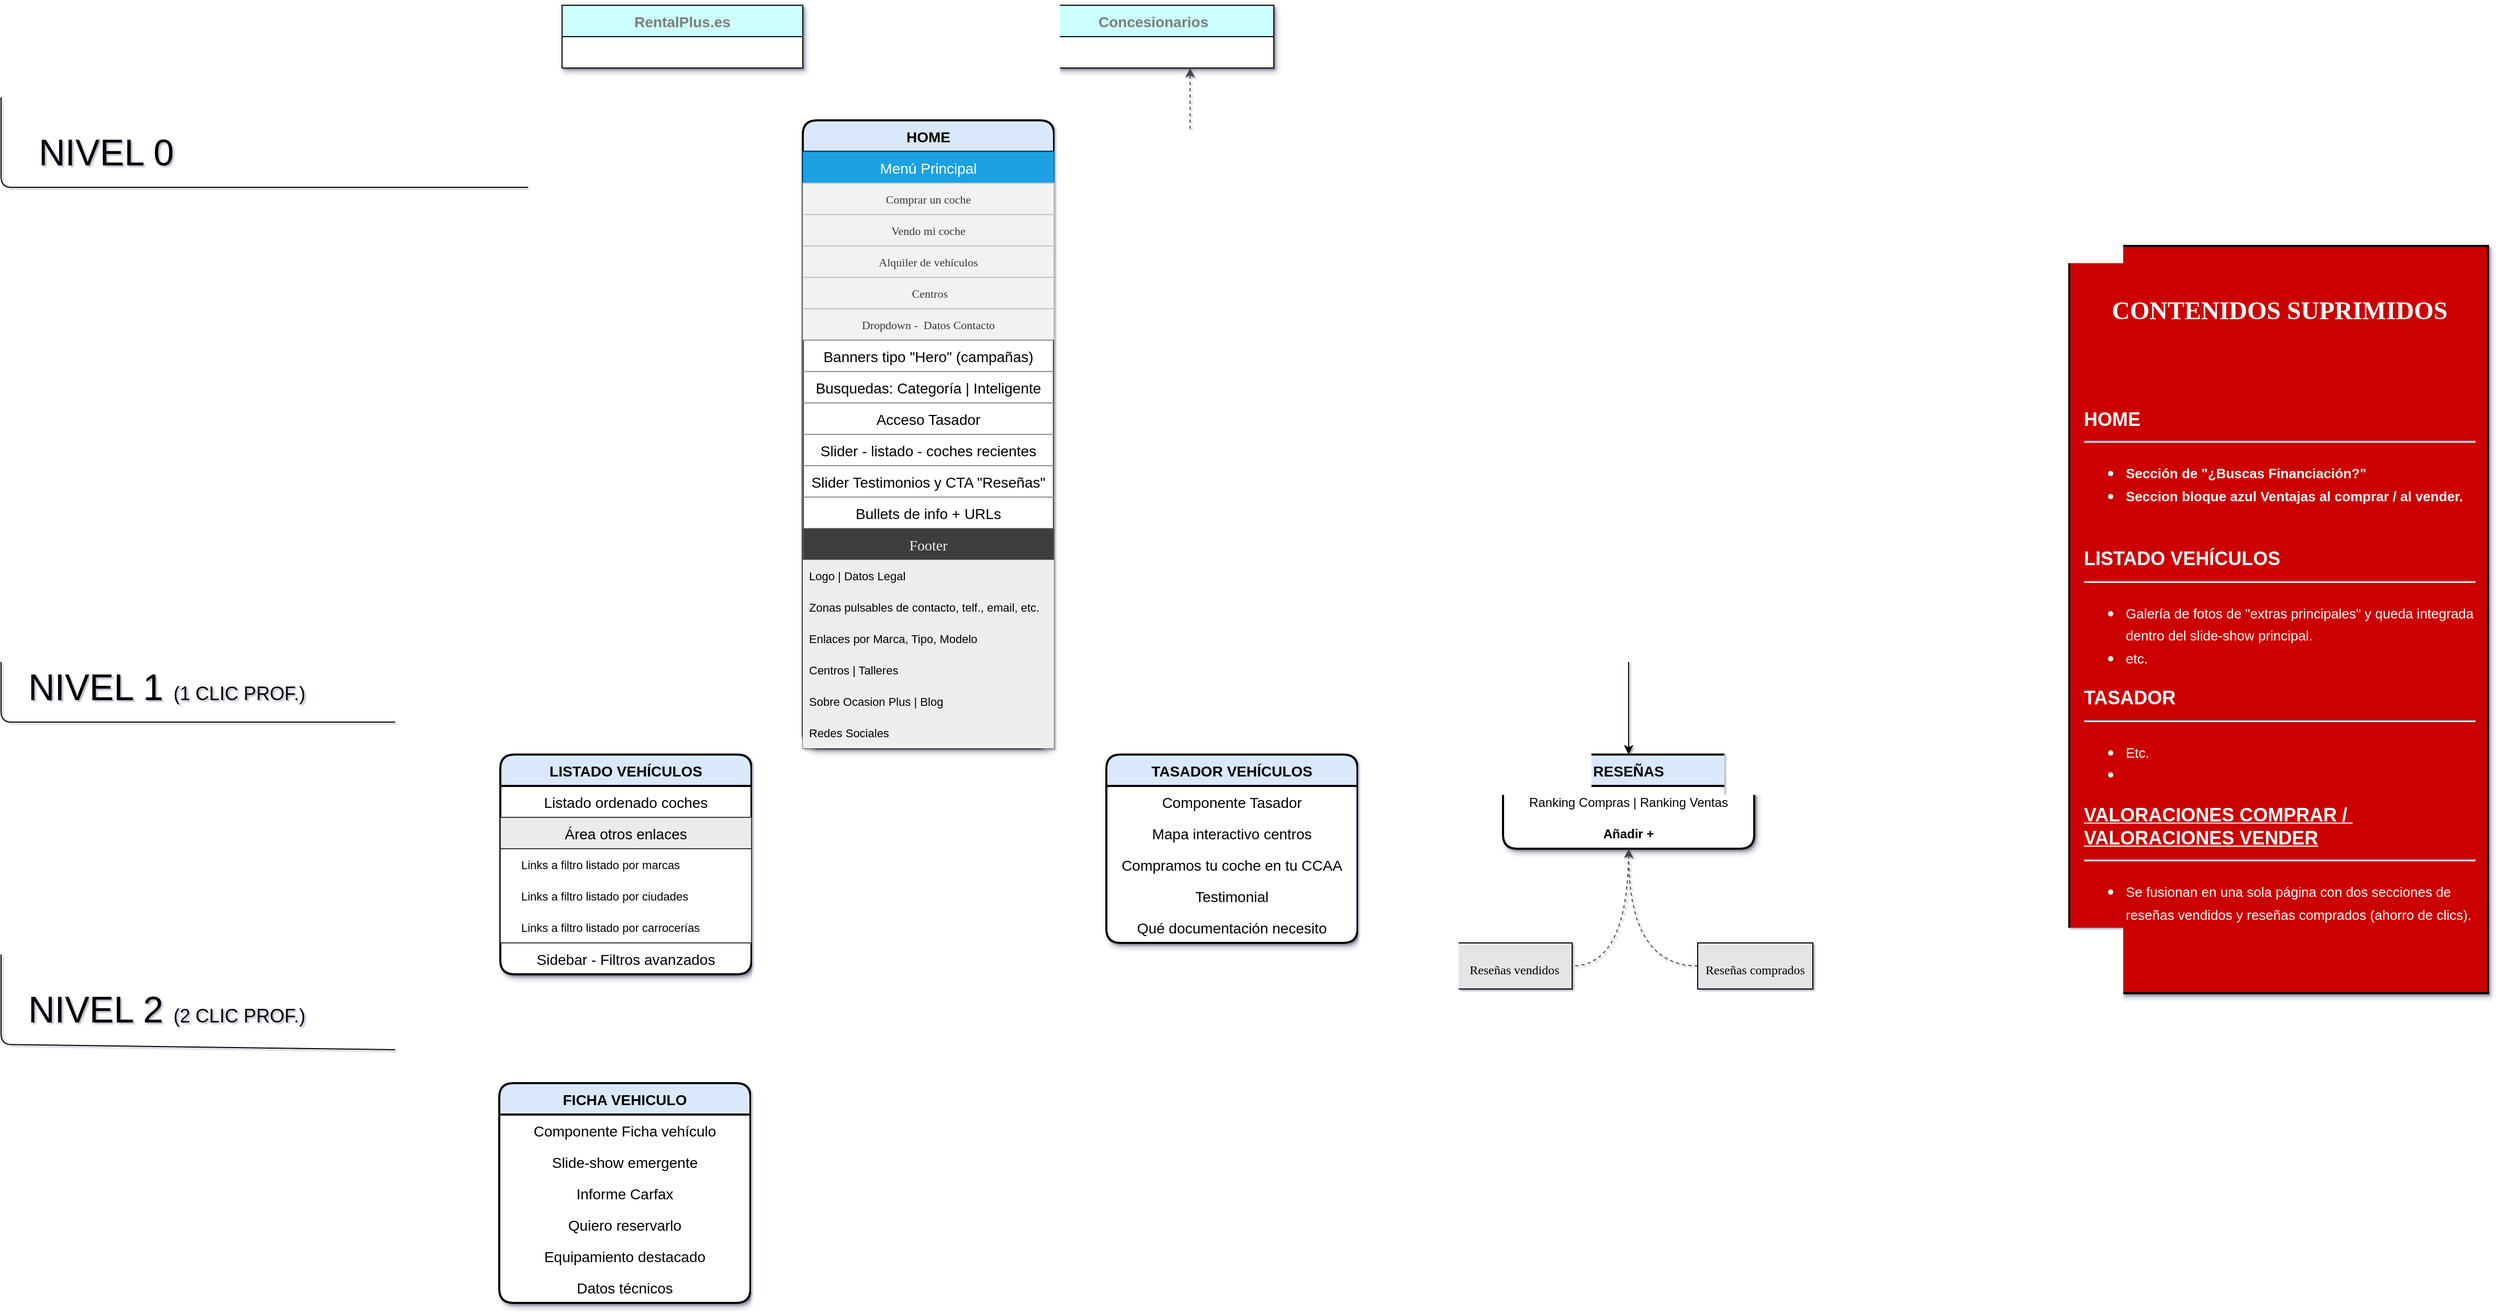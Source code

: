 <mxfile version="17.2.4" type="github">
  <diagram name="Page-1" id="b520641d-4fe3-3701-9064-5fc419738815">
    <mxGraphModel dx="2585" dy="1785" grid="1" gridSize="10" guides="1" tooltips="1" connect="1" arrows="1" fold="1" page="0" pageScale="1" pageWidth="1100" pageHeight="850" background="none" math="0" shadow="1">
      <root>
        <mxCell id="0" />
        <mxCell id="1" parent="0" />
        <mxCell id="tPE-32FipRdGpnMbUiPh-1" value="HOME" style="swimlane;fontStyle=1;childLayout=stackLayout;horizontal=1;startSize=30;horizontalStack=0;resizeParent=1;resizeParentMax=0;resizeLast=0;collapsible=1;marginBottom=0;fillColor=#dae8fc;strokeColor=default;gradientColor=none;swimlaneFillColor=default;strokeWidth=2;perimeterSpacing=0;rounded=1;shadow=1;sketch=0;glass=0;fontSize=14;" parent="1" vertex="1">
          <mxGeometry x="810" y="50" width="240" height="600" as="geometry">
            <mxRectangle x="50" y="140" width="70" height="30" as="alternateBounds" />
          </mxGeometry>
        </mxCell>
        <mxCell id="n5QsFFlIIkBd-EJtn_40-27" value="Menú Principal" style="swimlane;fontStyle=0;childLayout=stackLayout;horizontal=1;startSize=30;horizontalStack=0;resizeParent=1;resizeParentMax=0;resizeLast=0;collapsible=1;marginBottom=0;fontFamily=Helvetica;fontSize=14;strokeWidth=1;fillColor=#1ba1e2;strokeColor=#006EAF;swimlaneFillColor=default;fontColor=#ffffff;" parent="tPE-32FipRdGpnMbUiPh-1" vertex="1">
          <mxGeometry y="30" width="240" height="180" as="geometry">
            <mxRectangle y="30" width="240" height="30" as="alternateBounds" />
          </mxGeometry>
        </mxCell>
        <mxCell id="n5QsFFlIIkBd-EJtn_40-28" value="Comprar un coche" style="text;strokeColor=#BFBFBF;fillColor=#F2F2F2;align=center;verticalAlign=middle;spacingLeft=4;spacingRight=4;overflow=hidden;points=[[0,0.5],[1,0.5]];portConstraint=eastwest;rotatable=0;fontFamily=Verdana;fontSize=11;fontColor=#383838;strokeWidth=1;" parent="n5QsFFlIIkBd-EJtn_40-27" vertex="1">
          <mxGeometry y="30" width="240" height="30" as="geometry" />
        </mxCell>
        <mxCell id="n5QsFFlIIkBd-EJtn_40-29" value="Vendo mi coche" style="text;strokeColor=#BFBFBF;fillColor=#F2F2F2;align=center;verticalAlign=middle;spacingLeft=4;spacingRight=4;overflow=hidden;points=[[0,0.5],[1,0.5]];portConstraint=eastwest;rotatable=0;fontFamily=Verdana;fontSize=11;fontColor=#383838;strokeWidth=1;" parent="n5QsFFlIIkBd-EJtn_40-27" vertex="1">
          <mxGeometry y="60" width="240" height="30" as="geometry" />
        </mxCell>
        <mxCell id="n5QsFFlIIkBd-EJtn_40-30" value="Alquiler de vehículos" style="text;strokeColor=#BFBFBF;fillColor=#F2F2F2;align=center;verticalAlign=middle;spacingLeft=4;spacingRight=4;overflow=hidden;points=[[0,0.5],[1,0.5]];portConstraint=eastwest;rotatable=0;fontFamily=Verdana;fontSize=11;fontColor=#383838;strokeWidth=1;" parent="n5QsFFlIIkBd-EJtn_40-27" vertex="1">
          <mxGeometry y="90" width="240" height="30" as="geometry" />
        </mxCell>
        <mxCell id="n5QsFFlIIkBd-EJtn_40-31" value=" Centros" style="text;strokeColor=#BFBFBF;fillColor=#F2F2F2;align=center;verticalAlign=middle;spacingLeft=4;spacingRight=4;overflow=hidden;points=[[0,0,0,0.5],[1,0.5]];portConstraint=eastwest;rotatable=0;fontFamily=Verdana;fontSize=11;fontColor=#383838;strokeWidth=1;" parent="n5QsFFlIIkBd-EJtn_40-27" vertex="1">
          <mxGeometry y="120" width="240" height="30" as="geometry" />
        </mxCell>
        <mxCell id="n5QsFFlIIkBd-EJtn_40-32" value="Dropdown -  Datos Contacto" style="text;strokeColor=#BFBFBF;fillColor=#F2F2F2;align=center;verticalAlign=middle;spacingLeft=4;spacingRight=4;overflow=hidden;points=[[0,0.5],[1,0.5]];portConstraint=eastwest;rotatable=0;fontFamily=Verdana;fontSize=11;fontColor=#383838;strokeWidth=1;" parent="n5QsFFlIIkBd-EJtn_40-27" vertex="1">
          <mxGeometry y="150" width="240" height="30" as="geometry" />
        </mxCell>
        <mxCell id="n5QsFFlIIkBd-EJtn_40-39" value="Banners tipo &quot;Hero&quot; (campañas)" style="text;strokeColor=#8C8C8C;fillColor=none;align=center;verticalAlign=middle;spacingLeft=4;spacingRight=4;overflow=hidden;points=[[0,0.5],[1,0.5]];portConstraint=eastwest;rotatable=0;strokeWidth=1;fontStyle=0;fontSize=14;" parent="tPE-32FipRdGpnMbUiPh-1" vertex="1">
          <mxGeometry y="210" width="240" height="30" as="geometry" />
        </mxCell>
        <mxCell id="tPE-32FipRdGpnMbUiPh-10" value="Busquedas: Categoría | Inteligente" style="text;strokeColor=#8C8C8C;fillColor=none;align=center;verticalAlign=middle;spacingLeft=4;spacingRight=4;overflow=hidden;points=[[0,0.5],[1,0.5]];portConstraint=eastwest;rotatable=0;strokeWidth=1;fontStyle=0;fontSize=14;" parent="tPE-32FipRdGpnMbUiPh-1" vertex="1">
          <mxGeometry y="240" width="240" height="30" as="geometry" />
        </mxCell>
        <mxCell id="tPE-32FipRdGpnMbUiPh-13" value="Acceso Tasador" style="text;strokeColor=#8C8C8C;fillColor=none;align=center;verticalAlign=middle;spacingLeft=4;spacingRight=4;overflow=hidden;points=[[0,0.5],[1,0.5]];portConstraint=eastwest;rotatable=0;strokeWidth=1;fontStyle=0;fontSize=14;" parent="tPE-32FipRdGpnMbUiPh-1" vertex="1">
          <mxGeometry y="270" width="240" height="30" as="geometry" />
        </mxCell>
        <mxCell id="tPE-32FipRdGpnMbUiPh-16" value="Slider - listado - coches recientes" style="text;strokeColor=#8C8C8C;fillColor=none;align=center;verticalAlign=middle;spacingLeft=4;spacingRight=4;overflow=hidden;points=[[0,0.5],[1,0.5]];portConstraint=eastwest;rotatable=0;strokeWidth=1;fontStyle=0;fontSize=14;" parent="tPE-32FipRdGpnMbUiPh-1" vertex="1">
          <mxGeometry y="300" width="240" height="30" as="geometry" />
        </mxCell>
        <mxCell id="tPE-32FipRdGpnMbUiPh-17" value="Slider Testimonios y CTA &quot;Reseñas&quot;" style="text;strokeColor=#8C8C8C;fillColor=none;align=center;verticalAlign=middle;spacingLeft=4;spacingRight=4;overflow=hidden;points=[[0,0.5],[1,0.5]];portConstraint=eastwest;rotatable=0;strokeWidth=1;fontStyle=0;fontSize=14;" parent="tPE-32FipRdGpnMbUiPh-1" vertex="1">
          <mxGeometry y="330" width="240" height="30" as="geometry" />
        </mxCell>
        <mxCell id="tPE-32FipRdGpnMbUiPh-19" value="Bullets de info + URLs" style="text;strokeColor=#8C8C8C;fillColor=none;align=center;verticalAlign=middle;spacingLeft=4;spacingRight=4;overflow=hidden;points=[[0,0.5],[1,0.5]];portConstraint=eastwest;rotatable=0;strokeWidth=1;fontStyle=0;fontSize=14;" parent="tPE-32FipRdGpnMbUiPh-1" vertex="1">
          <mxGeometry y="360" width="240" height="30" as="geometry" />
        </mxCell>
        <mxCell id="n5QsFFlIIkBd-EJtn_40-43" value="Footer" style="swimlane;fontStyle=0;childLayout=stackLayout;horizontal=1;startSize=30;horizontalStack=0;resizeParent=1;resizeParentMax=0;resizeLast=0;collapsible=1;marginBottom=0;fontFamily=Verdana;fontSize=14;strokeWidth=1;swimlaneFillColor=default;fillColor=#3D3D3D;fontColor=#EDEDED;strokeColor=#666666;" parent="tPE-32FipRdGpnMbUiPh-1" vertex="1">
          <mxGeometry y="390" width="240" height="210" as="geometry">
            <mxRectangle y="480" width="240" height="30" as="alternateBounds" />
          </mxGeometry>
        </mxCell>
        <mxCell id="n5QsFFlIIkBd-EJtn_40-44" value="Logo | Datos Legal" style="text;align=left;verticalAlign=middle;spacingLeft=4;spacingRight=4;overflow=hidden;points=[[0,0.5],[1,0.5]];portConstraint=eastwest;rotatable=0;fontFamily=Helvetica;fontSize=11;fillColor=#eeeeee;strokeColor=none;" parent="n5QsFFlIIkBd-EJtn_40-43" vertex="1">
          <mxGeometry y="30" width="240" height="30" as="geometry" />
        </mxCell>
        <mxCell id="n5QsFFlIIkBd-EJtn_40-45" value="Zonas pulsables de contacto, telf., email, etc." style="text;strokeColor=none;fillColor=#eeeeee;align=left;verticalAlign=middle;spacingLeft=4;spacingRight=4;overflow=hidden;points=[[0,0.5],[1,0.5]];portConstraint=eastwest;rotatable=0;fontFamily=Helvetica;fontSize=11;fontColor=default;" parent="n5QsFFlIIkBd-EJtn_40-43" vertex="1">
          <mxGeometry y="60" width="240" height="30" as="geometry" />
        </mxCell>
        <mxCell id="n5QsFFlIIkBd-EJtn_40-46" value="Enlaces por Marca, Tipo, Modelo" style="text;strokeColor=none;fillColor=#eeeeee;align=left;verticalAlign=middle;spacingLeft=4;spacingRight=4;overflow=hidden;points=[[0,0.5],[1,0.5]];portConstraint=eastwest;rotatable=0;fontFamily=Helvetica;fontSize=11;fontColor=default;" parent="n5QsFFlIIkBd-EJtn_40-43" vertex="1">
          <mxGeometry y="90" width="240" height="30" as="geometry" />
        </mxCell>
        <mxCell id="n5QsFFlIIkBd-EJtn_40-47" value="Centros | Talleres" style="text;strokeColor=none;fillColor=#eeeeee;align=left;verticalAlign=middle;spacingLeft=4;spacingRight=4;overflow=hidden;points=[[0,0.5],[1,0.5]];portConstraint=eastwest;rotatable=0;fontFamily=Helvetica;fontSize=11;fontColor=default;" parent="n5QsFFlIIkBd-EJtn_40-43" vertex="1">
          <mxGeometry y="120" width="240" height="30" as="geometry" />
        </mxCell>
        <mxCell id="n5QsFFlIIkBd-EJtn_40-48" value="Sobre Ocasion Plus | Blog" style="text;strokeColor=none;fillColor=#eeeeee;align=left;verticalAlign=middle;spacingLeft=4;spacingRight=4;overflow=hidden;points=[[0,0.5],[1,0.5]];portConstraint=eastwest;rotatable=0;fontFamily=Helvetica;fontSize=11;fontColor=default;" parent="n5QsFFlIIkBd-EJtn_40-43" vertex="1">
          <mxGeometry y="150" width="240" height="30" as="geometry" />
        </mxCell>
        <mxCell id="n5QsFFlIIkBd-EJtn_40-49" value="Redes Sociales" style="text;strokeColor=none;fillColor=#eeeeee;align=left;verticalAlign=middle;spacingLeft=4;spacingRight=4;overflow=hidden;points=[[0,0.5],[1,0.5]];portConstraint=eastwest;rotatable=0;fontFamily=Helvetica;fontSize=11;fontColor=default;" parent="n5QsFFlIIkBd-EJtn_40-43" vertex="1">
          <mxGeometry y="180" width="240" height="30" as="geometry" />
        </mxCell>
        <mxCell id="n5QsFFlIIkBd-EJtn_40-1" value="LISTADO VEHÍCULOS" style="swimlane;fontStyle=1;childLayout=stackLayout;horizontal=1;startSize=30;horizontalStack=0;resizeParent=1;resizeParentMax=0;resizeLast=0;collapsible=1;marginBottom=0;fillColor=#dae8fc;strokeColor=default;gradientColor=none;swimlaneFillColor=default;strokeWidth=2;perimeterSpacing=0;rounded=1;shadow=1;sketch=0;glass=0;fontSize=14;" parent="1" vertex="1">
          <mxGeometry x="521" y="656" width="240" height="210" as="geometry">
            <mxRectangle x="530" y="420" width="70" height="30" as="alternateBounds" />
          </mxGeometry>
        </mxCell>
        <mxCell id="n5QsFFlIIkBd-EJtn_40-4" value="Listado ordenado coches" style="text;strokeColor=none;fillColor=none;align=center;verticalAlign=middle;spacingLeft=4;spacingRight=4;overflow=hidden;points=[[0,0.5],[1,0.5]];portConstraint=eastwest;rotatable=0;strokeWidth=2;fontStyle=0;fontSize=14;" parent="n5QsFFlIIkBd-EJtn_40-1" vertex="1">
          <mxGeometry y="30" width="240" height="30" as="geometry" />
        </mxCell>
        <mxCell id="n5QsFFlIIkBd-EJtn_40-22" value="Área otros enlaces" style="swimlane;fontStyle=0;childLayout=stackLayout;horizontal=1;startSize=30;horizontalStack=0;resizeParent=1;resizeParentMax=0;resizeLast=0;collapsible=1;marginBottom=0;fontFamily=Helvetica;fontSize=14;strokeWidth=1;fillColor=#EBEBEB;strokeColor=#36393d;gradientColor=none;swimlaneFillColor=default;" parent="n5QsFFlIIkBd-EJtn_40-1" vertex="1">
          <mxGeometry y="60" width="240" height="120" as="geometry">
            <mxRectangle y="90" width="240" height="30" as="alternateBounds" />
          </mxGeometry>
        </mxCell>
        <mxCell id="n5QsFFlIIkBd-EJtn_40-23" value="Links a filtro listado por marcas" style="text;strokeColor=none;fillColor=none;align=left;verticalAlign=middle;spacingLeft=18;spacingRight=4;overflow=hidden;points=[[0,0.5],[1,0.5]];portConstraint=eastwest;rotatable=0;fontFamily=Helvetica;fontSize=11;fontColor=default;" parent="n5QsFFlIIkBd-EJtn_40-22" vertex="1">
          <mxGeometry y="30" width="240" height="30" as="geometry" />
        </mxCell>
        <mxCell id="n5QsFFlIIkBd-EJtn_40-24" value="Links a filtro listado por ciudades" style="text;strokeColor=none;fillColor=none;align=left;verticalAlign=middle;spacingLeft=18;spacingRight=4;overflow=hidden;points=[[0,0.5],[1,0.5]];portConstraint=eastwest;rotatable=0;fontFamily=Helvetica;fontSize=11;fontColor=default;" parent="n5QsFFlIIkBd-EJtn_40-22" vertex="1">
          <mxGeometry y="60" width="240" height="30" as="geometry" />
        </mxCell>
        <mxCell id="n5QsFFlIIkBd-EJtn_40-25" value="Links a filtro listado por carrocerías" style="text;strokeColor=none;fillColor=none;align=left;verticalAlign=middle;spacingLeft=18;spacingRight=4;overflow=hidden;points=[[0,0.5],[1,0.5]];portConstraint=eastwest;rotatable=0;fontFamily=Helvetica;fontSize=11;fontColor=default;" parent="n5QsFFlIIkBd-EJtn_40-22" vertex="1">
          <mxGeometry y="90" width="240" height="30" as="geometry" />
        </mxCell>
        <mxCell id="n5QsFFlIIkBd-EJtn_40-3" value="Sidebar - Filtros avanzados" style="text;strokeColor=none;fillColor=none;align=center;verticalAlign=middle;spacingLeft=4;spacingRight=4;overflow=hidden;points=[[0,0.5],[1,0.5]];portConstraint=eastwest;rotatable=0;strokeWidth=2;fontStyle=0;fontSize=14;" parent="n5QsFFlIIkBd-EJtn_40-1" vertex="1">
          <mxGeometry y="180" width="240" height="30" as="geometry" />
        </mxCell>
        <mxCell id="n5QsFFlIIkBd-EJtn_40-64" value="TASADOR VEHÍCULOS" style="swimlane;fontStyle=1;childLayout=stackLayout;horizontal=1;startSize=30;horizontalStack=0;resizeParent=1;resizeParentMax=0;resizeLast=0;collapsible=1;marginBottom=0;fillColor=#dae8fc;strokeColor=default;gradientColor=none;swimlaneFillColor=default;strokeWidth=2;perimeterSpacing=0;rounded=1;shadow=1;sketch=0;glass=0;fontSize=14;" parent="1" vertex="1">
          <mxGeometry x="1100" y="656" width="240" height="180" as="geometry">
            <mxRectangle x="1080" y="425" width="70" height="30" as="alternateBounds" />
          </mxGeometry>
        </mxCell>
        <mxCell id="n5QsFFlIIkBd-EJtn_40-80" value="Componente Tasador" style="text;strokeColor=none;fillColor=none;align=center;verticalAlign=middle;spacingLeft=4;spacingRight=4;overflow=hidden;points=[[0,0.5],[1,0.5]];portConstraint=eastwest;rotatable=0;strokeWidth=2;fontStyle=0;fontSize=14;" parent="n5QsFFlIIkBd-EJtn_40-64" vertex="1">
          <mxGeometry y="30" width="240" height="30" as="geometry" />
        </mxCell>
        <mxCell id="n5QsFFlIIkBd-EJtn_40-83" value="Mapa interactivo centros" style="text;strokeColor=none;fillColor=none;align=center;verticalAlign=middle;spacingLeft=4;spacingRight=4;overflow=hidden;points=[[0,0.5],[1,0.5]];portConstraint=eastwest;rotatable=0;strokeWidth=2;fontStyle=0;fontSize=14;" parent="n5QsFFlIIkBd-EJtn_40-64" vertex="1">
          <mxGeometry y="60" width="240" height="30" as="geometry" />
        </mxCell>
        <mxCell id="n5QsFFlIIkBd-EJtn_40-84" value="Compramos tu coche en tu CCAA" style="text;strokeColor=none;fillColor=none;align=center;verticalAlign=middle;spacingLeft=4;spacingRight=4;overflow=hidden;points=[[0,0.5],[1,0.5]];portConstraint=eastwest;rotatable=0;strokeWidth=2;fontStyle=0;fontSize=14;" parent="n5QsFFlIIkBd-EJtn_40-64" vertex="1">
          <mxGeometry y="90" width="240" height="30" as="geometry" />
        </mxCell>
        <mxCell id="n5QsFFlIIkBd-EJtn_40-85" value="Testimonial" style="text;strokeColor=none;fillColor=none;align=center;verticalAlign=middle;spacingLeft=4;spacingRight=4;overflow=hidden;points=[[0,0.5],[1,0.5]];portConstraint=eastwest;rotatable=0;strokeWidth=2;fontStyle=0;fontSize=14;" parent="n5QsFFlIIkBd-EJtn_40-64" vertex="1">
          <mxGeometry y="120" width="240" height="30" as="geometry" />
        </mxCell>
        <mxCell id="n5QsFFlIIkBd-EJtn_40-86" value="Qué documentación necesito" style="text;strokeColor=none;fillColor=none;align=center;verticalAlign=middle;spacingLeft=4;spacingRight=4;overflow=hidden;points=[[0,0.5],[1,0.5]];portConstraint=eastwest;rotatable=0;strokeWidth=2;fontStyle=0;fontSize=14;" parent="n5QsFFlIIkBd-EJtn_40-64" vertex="1">
          <mxGeometry y="150" width="240" height="30" as="geometry" />
        </mxCell>
        <mxCell id="n5QsFFlIIkBd-EJtn_40-95" value="RentalPlus.es" style="swimlane;fontStyle=1;childLayout=stackLayout;horizontal=1;startSize=30;horizontalStack=0;resizeParent=1;resizeParentMax=0;resizeLast=0;collapsible=1;marginBottom=0;fillColor=#CCFFFF;strokeColor=default;gradientColor=none;swimlaneFillColor=default;strokeWidth=1;perimeterSpacing=0;rounded=1;shadow=1;sketch=0;glass=0;fontSize=14;fontColor=#7D7D7D;arcSize=0;" parent="1" vertex="1">
          <mxGeometry x="580" y="-60" width="230" height="60" as="geometry">
            <mxRectangle x="520" y="-150" width="70" height="30" as="alternateBounds" />
          </mxGeometry>
        </mxCell>
        <mxCell id="n5QsFFlIIkBd-EJtn_40-106" value="FICHA VEHICULO" style="swimlane;fontStyle=1;childLayout=stackLayout;horizontal=1;startSize=30;horizontalStack=0;resizeParent=1;resizeParentMax=0;resizeLast=0;collapsible=1;marginBottom=0;fillColor=#dae8fc;strokeColor=default;gradientColor=none;swimlaneFillColor=default;strokeWidth=2;perimeterSpacing=0;rounded=1;shadow=1;sketch=0;glass=0;fontSize=14;" parent="1" vertex="1">
          <mxGeometry x="520" y="970" width="240" height="210" as="geometry">
            <mxRectangle x="530" y="420" width="70" height="30" as="alternateBounds" />
          </mxGeometry>
        </mxCell>
        <mxCell id="n5QsFFlIIkBd-EJtn_40-107" value="Componente Ficha vehículo" style="text;strokeColor=none;fillColor=none;align=center;verticalAlign=middle;spacingLeft=4;spacingRight=4;overflow=hidden;points=[[0,0.5],[1,0.5]];portConstraint=eastwest;rotatable=0;strokeWidth=2;fontStyle=0;fontSize=14;" parent="n5QsFFlIIkBd-EJtn_40-106" vertex="1">
          <mxGeometry y="30" width="240" height="30" as="geometry" />
        </mxCell>
        <mxCell id="n5QsFFlIIkBd-EJtn_40-113" value="Slide-show emergente" style="text;strokeColor=none;fillColor=none;align=center;verticalAlign=middle;spacingLeft=4;spacingRight=4;overflow=hidden;points=[[0,0.5],[1,0.5]];portConstraint=eastwest;rotatable=0;strokeWidth=2;fontStyle=0;fontSize=14;" parent="n5QsFFlIIkBd-EJtn_40-106" vertex="1">
          <mxGeometry y="60" width="240" height="30" as="geometry" />
        </mxCell>
        <mxCell id="n5QsFFlIIkBd-EJtn_40-121" value="Informe Carfax" style="text;strokeColor=none;fillColor=none;align=center;verticalAlign=middle;spacingLeft=4;spacingRight=4;overflow=hidden;points=[[0,0.5],[1,0.5]];portConstraint=eastwest;rotatable=0;strokeWidth=2;fontStyle=0;fontSize=14;" parent="n5QsFFlIIkBd-EJtn_40-106" vertex="1">
          <mxGeometry y="90" width="240" height="30" as="geometry" />
        </mxCell>
        <mxCell id="n5QsFFlIIkBd-EJtn_40-116" value="Quiero reservarlo" style="text;strokeColor=none;fillColor=none;align=center;verticalAlign=middle;spacingLeft=4;spacingRight=4;overflow=hidden;points=[[0,0.5],[1,0.5]];portConstraint=eastwest;rotatable=0;strokeWidth=2;fontStyle=0;fontSize=14;" parent="n5QsFFlIIkBd-EJtn_40-106" vertex="1">
          <mxGeometry y="120" width="240" height="30" as="geometry" />
        </mxCell>
        <mxCell id="n5QsFFlIIkBd-EJtn_40-114" value="Equipamiento destacado" style="text;strokeColor=none;fillColor=none;align=center;verticalAlign=middle;spacingLeft=4;spacingRight=4;overflow=hidden;points=[[0,0.5],[1,0.5]];portConstraint=eastwest;rotatable=0;strokeWidth=2;fontStyle=0;fontSize=14;" parent="n5QsFFlIIkBd-EJtn_40-106" vertex="1">
          <mxGeometry y="150" width="240" height="30" as="geometry" />
        </mxCell>
        <mxCell id="n5QsFFlIIkBd-EJtn_40-115" value="Datos técnicos" style="text;strokeColor=none;fillColor=none;align=center;verticalAlign=middle;spacingLeft=4;spacingRight=4;overflow=hidden;points=[[0,0.5],[1,0.5]];portConstraint=eastwest;rotatable=0;strokeWidth=2;fontStyle=0;fontSize=14;" parent="n5QsFFlIIkBd-EJtn_40-106" vertex="1">
          <mxGeometry y="180" width="240" height="30" as="geometry" />
        </mxCell>
        <mxCell id="BOkPXNL5kLNex8SF89P--1" value="&lt;font style=&quot;font-size: 35px&quot;&gt;NIVEL 0&lt;/font&gt;" style="text;html=1;strokeColor=none;fillColor=none;align=left;verticalAlign=middle;whiteSpace=wrap;rounded=0;" parent="1" vertex="1">
          <mxGeometry x="78" y="65" width="240" height="30" as="geometry" />
        </mxCell>
        <mxCell id="BOkPXNL5kLNex8SF89P--2" value="&lt;font style=&quot;font-size: 35px&quot;&gt;NIVEL 1 &lt;/font&gt;&lt;font style=&quot;font-size: 18px&quot;&gt;(1 CLIC PROF.)&lt;/font&gt;" style="text;html=1;strokeColor=none;fillColor=none;align=left;verticalAlign=middle;whiteSpace=wrap;rounded=0;" parent="1" vertex="1">
          <mxGeometry x="68" y="576" width="310" height="30" as="geometry" />
        </mxCell>
        <mxCell id="BOkPXNL5kLNex8SF89P--3" value="&lt;font style=&quot;font-size: 35px&quot;&gt;NIVEL 2&amp;nbsp;&lt;/font&gt;&lt;font style=&quot;font-size: 18px&quot;&gt;(2 CLIC PROF.)&lt;/font&gt;" style="text;html=1;strokeColor=none;fillColor=none;align=left;verticalAlign=middle;whiteSpace=wrap;rounded=0;" parent="1" vertex="1">
          <mxGeometry x="68" y="884" width="310" height="30" as="geometry" />
        </mxCell>
        <mxCell id="BOkPXNL5kLNex8SF89P--4" value="&lt;div style=&quot;text-align: center&quot;&gt;&lt;span style=&quot;font-size: 24px ; font-family: &amp;#34;tahoma&amp;#34; ; color: rgb(252 , 252 , 252)&quot;&gt;&lt;b&gt;CONTENIDOS SUPRIMIDOS&lt;/b&gt;&lt;/span&gt;&lt;/div&gt;&lt;div style=&quot;text-align: center&quot;&gt;&lt;span style=&quot;font-size: 24px ; font-family: &amp;#34;tahoma&amp;#34; ; color: rgb(252 , 252 , 252)&quot;&gt;&lt;b&gt;&lt;br&gt;&lt;/b&gt;&lt;/span&gt;&lt;/div&gt;&lt;div style=&quot;text-align: center&quot;&gt;&lt;span style=&quot;font-size: 24px ; font-family: &amp;#34;tahoma&amp;#34; ; color: rgb(252 , 252 , 252)&quot;&gt;&lt;b&gt;&lt;br&gt;&lt;/b&gt;&lt;/span&gt;&lt;/div&gt;&lt;font color=&quot;#fcfcfc&quot;&gt;&lt;font&gt;&lt;br&gt;&lt;b style=&quot;font-size: 18px&quot;&gt;HOME&lt;br&gt;&lt;/b&gt;&lt;/font&gt;&lt;/font&gt;&lt;hr&gt;&lt;font color=&quot;#fcfcfc&quot;&gt;&lt;font&gt;&lt;b style=&quot;font-size: 18px&quot;&gt;&lt;ul&gt;&lt;li&gt;&lt;font&gt;&lt;font&gt;&lt;span style=&quot;font-size: 13px&quot;&gt;Sección de &quot;¿Buscas Financiación?&lt;/span&gt;&lt;span style=&quot;font-size: 13px&quot;&gt;&quot;&amp;nbsp;&lt;/span&gt;&lt;/font&gt;&lt;/font&gt;&lt;/li&gt;&lt;li&gt;&lt;font&gt;&lt;font&gt;&lt;span style=&quot;font-size: 13px&quot;&gt;Seccion bloque azul Ventajas al comprar / al vender.&amp;nbsp;&lt;/span&gt;&lt;/font&gt;&lt;/font&gt;&lt;/li&gt;&lt;/ul&gt;&lt;/b&gt;&lt;br&gt;&lt;b style=&quot;font-size: 18px&quot;&gt;LISTADO VEHÍCULOS&lt;br&gt;&lt;/b&gt;&lt;/font&gt;&lt;/font&gt;&lt;hr&gt;&lt;ul&gt;&lt;li&gt;&lt;span style=&quot;font-size: 13px&quot;&gt;&lt;font color=&quot;#fcfcfc&quot;&gt;Galería de fotos de &quot;extras principales&quot; y queda integrada dentro del slide-show principal.&lt;/font&gt;&lt;/span&gt;&lt;/li&gt;&lt;li&gt;&lt;span style=&quot;font-size: 13px&quot;&gt;&lt;font color=&quot;#fcfcfc&quot;&gt;etc.&lt;/font&gt;&lt;/span&gt;&lt;/li&gt;&lt;/ul&gt;&lt;div&gt;&lt;font color=&quot;#fcfcfc&quot;&gt;&lt;b&gt;TASADOR&lt;/b&gt;&lt;/font&gt;&lt;/div&gt;&lt;div&gt;&lt;hr&gt;&lt;ul&gt;&lt;li&gt;&lt;font color=&quot;#fcfcfc&quot;&gt;&lt;span style=&quot;font-size: 13px&quot;&gt;Etc.&lt;/span&gt;&lt;/font&gt;&lt;/li&gt;&lt;li&gt;&lt;font color=&quot;#fcfcfc&quot;&gt;&lt;span style=&quot;font-size: 13px&quot;&gt;&lt;br&gt;&lt;/span&gt;&lt;/font&gt;&lt;/li&gt;&lt;/ul&gt;&lt;div&gt;&lt;b style=&quot;color: rgb(252 , 252 , 252)&quot;&gt;&lt;u&gt;VALORACIONES COMPRAR /&amp;nbsp;&lt;/u&gt;&lt;/b&gt;&lt;/div&gt;&lt;div&gt;&lt;font color=&quot;#fcfcfc&quot;&gt;&lt;b&gt;&lt;u&gt;VALORACIONES VENDER&lt;/u&gt;&lt;/b&gt;&lt;/font&gt;&lt;/div&gt;&lt;div&gt;&lt;hr&gt;&lt;ul&gt;&lt;li&gt;&lt;font color=&quot;#fcfcfc&quot;&gt;&lt;span style=&quot;font-size: 13px&quot;&gt;Se fusionan en una sola página con dos secciones de reseñas vendidos y reseñas comprados (ahorro de clics).&lt;/span&gt;&lt;/font&gt;&lt;/li&gt;&lt;/ul&gt;&lt;/div&gt;&lt;/div&gt;" style="rounded=1;fontSize=18;fillColor=#CC0000;align=left;perimeterSpacing=6;strokeWidth=2;glass=0;shadow=1;sketch=0;whiteSpace=wrap;html=1;fontColor=#FFFFFF;labelBackgroundColor=none;labelBorderColor=none;spacingLeft=0;spacingBottom=0;spacingRight=0;spacing=14;arcSize=0;" parent="1" vertex="1">
          <mxGeometry x="2020" y="170" width="400" height="714" as="geometry" />
        </mxCell>
        <mxCell id="BOkPXNL5kLNex8SF89P--8" value="Concesionarios" style="swimlane;fontStyle=1;childLayout=stackLayout;horizontal=1;startSize=30;horizontalStack=0;resizeParent=1;resizeParentMax=0;resizeLast=0;collapsible=1;marginBottom=0;fillColor=#CCFFFF;strokeColor=default;gradientColor=none;swimlaneFillColor=default;strokeWidth=1;perimeterSpacing=0;rounded=1;shadow=1;sketch=0;glass=0;fontSize=14;fontColor=#7D7D7D;arcSize=0;" parent="1" vertex="1">
          <mxGeometry x="1030" y="-60" width="230" height="60" as="geometry">
            <mxRectangle x="520" y="-150" width="70" height="30" as="alternateBounds" />
          </mxGeometry>
        </mxCell>
        <mxCell id="BOkPXNL5kLNex8SF89P--11" value="" style="endArrow=classic;html=1;rounded=1;fontSize=13;fontColor=#7D7D7D;strokeColor=#474747;dashed=1;" parent="1" edge="1">
          <mxGeometry relative="1" as="geometry">
            <mxPoint x="1050" y="220" as="sourcePoint" />
            <mxPoint x="1180" as="targetPoint" />
            <Array as="points">
              <mxPoint x="1180" y="220" />
            </Array>
          </mxGeometry>
        </mxCell>
        <mxCell id="Uhvf4nTfr99zA7y-8qi7-1" style="edgeStyle=orthogonalEdgeStyle;rounded=1;orthogonalLoop=1;jettySize=auto;html=1;exitX=1;exitY=0.5;exitDx=0;exitDy=0;entryX=0.5;entryY=0;entryDx=0;entryDy=0;" edge="1" parent="1" source="tPE-32FipRdGpnMbUiPh-13" target="n5QsFFlIIkBd-EJtn_40-64">
          <mxGeometry relative="1" as="geometry" />
        </mxCell>
        <mxCell id="Uhvf4nTfr99zA7y-8qi7-2" style="edgeStyle=orthogonalEdgeStyle;rounded=1;orthogonalLoop=1;jettySize=auto;html=1;exitX=0;exitY=0.5;exitDx=0;exitDy=0;fontSize=18;" edge="1" parent="1" source="tPE-32FipRdGpnMbUiPh-10" target="n5QsFFlIIkBd-EJtn_40-1">
          <mxGeometry relative="1" as="geometry" />
        </mxCell>
        <mxCell id="Uhvf4nTfr99zA7y-8qi7-3" style="edgeStyle=orthogonalEdgeStyle;rounded=1;orthogonalLoop=1;jettySize=auto;html=1;exitX=0;exitY=0.5;exitDx=0;exitDy=0;entryX=0.376;entryY=-0.002;entryDx=0;entryDy=0;entryPerimeter=0;fontSize=18;" edge="1" parent="1" source="n5QsFFlIIkBd-EJtn_40-39" target="n5QsFFlIIkBd-EJtn_40-1">
          <mxGeometry relative="1" as="geometry" />
        </mxCell>
        <mxCell id="Uhvf4nTfr99zA7y-8qi7-4" style="edgeStyle=orthogonalEdgeStyle;rounded=1;orthogonalLoop=1;jettySize=auto;html=1;exitX=0;exitY=0.5;exitDx=0;exitDy=0;fontSize=13;entryX=0.5;entryY=1;entryDx=0;entryDy=0;strokeColor=#474747;dashed=1;fontColor=#7D7D7D;" edge="1" parent="1" source="n5QsFFlIIkBd-EJtn_40-30" target="n5QsFFlIIkBd-EJtn_40-95">
          <mxGeometry relative="1" as="geometry">
            <mxPoint x="700" y="10" as="targetPoint" />
          </mxGeometry>
        </mxCell>
        <mxCell id="Uhvf4nTfr99zA7y-8qi7-5" style="edgeStyle=orthogonalEdgeStyle;rounded=0;orthogonalLoop=1;jettySize=auto;html=1;exitX=0.5;exitY=1;exitDx=0;exitDy=0;fontFamily=Tahoma;fontSize=24;fontColor=#EDEDED;" edge="1" parent="1" source="n5QsFFlIIkBd-EJtn_40-22" target="n5QsFFlIIkBd-EJtn_40-106">
          <mxGeometry relative="1" as="geometry" />
        </mxCell>
        <mxCell id="Uhvf4nTfr99zA7y-8qi7-6" style="edgeStyle=orthogonalEdgeStyle;rounded=1;orthogonalLoop=1;jettySize=auto;html=1;exitX=0;exitY=0.5;exitDx=0;exitDy=0;entryX=0.633;entryY=0.006;entryDx=0;entryDy=0;entryPerimeter=0;fontFamily=Tahoma;fontSize=24;fontColor=#EDEDED;" edge="1" parent="1" source="n5QsFFlIIkBd-EJtn_40-28" target="n5QsFFlIIkBd-EJtn_40-1">
          <mxGeometry relative="1" as="geometry" />
        </mxCell>
        <mxCell id="Uhvf4nTfr99zA7y-8qi7-8" style="edgeStyle=orthogonalEdgeStyle;rounded=1;orthogonalLoop=1;jettySize=auto;html=1;exitX=1;exitY=0.5;exitDx=0;exitDy=0;entryX=0.633;entryY=0.012;entryDx=0;entryDy=0;entryPerimeter=0;fontFamily=Tahoma;fontSize=24;fontColor=#EDEDED;" edge="1" parent="1" source="n5QsFFlIIkBd-EJtn_40-29" target="n5QsFFlIIkBd-EJtn_40-64">
          <mxGeometry relative="1" as="geometry" />
        </mxCell>
        <mxCell id="Uhvf4nTfr99zA7y-8qi7-9" style="edgeStyle=orthogonalEdgeStyle;rounded=1;orthogonalLoop=1;jettySize=auto;html=1;exitX=0;exitY=0.5;exitDx=0;exitDy=0;entryX=0.75;entryY=0;entryDx=0;entryDy=0;fontFamily=Tahoma;fontSize=24;fontColor=#EDEDED;" edge="1" parent="1" source="tPE-32FipRdGpnMbUiPh-16" target="n5QsFFlIIkBd-EJtn_40-1">
          <mxGeometry relative="1" as="geometry" />
        </mxCell>
        <mxCell id="Uhvf4nTfr99zA7y-8qi7-10" value="RESEÑAS" style="swimlane;fontStyle=1;childLayout=stackLayout;horizontal=1;startSize=30;horizontalStack=0;resizeParent=1;resizeParentMax=0;resizeLast=0;collapsible=1;marginBottom=0;fillColor=#dae8fc;strokeColor=default;gradientColor=none;swimlaneFillColor=default;strokeWidth=2;perimeterSpacing=0;rounded=1;shadow=1;sketch=0;glass=0;fontSize=14;" vertex="1" parent="1">
          <mxGeometry x="1479" y="656" width="240" height="90" as="geometry">
            <mxRectangle x="1080" y="425" width="70" height="30" as="alternateBounds" />
          </mxGeometry>
        </mxCell>
        <mxCell id="Uhvf4nTfr99zA7y-8qi7-21" value="Ranking Compras | Ranking Ventas" style="text;strokeColor=none;fillColor=none;align=center;verticalAlign=middle;spacingLeft=4;spacingRight=4;overflow=hidden;points=[[0,0.5],[1,0.5]];portConstraint=eastwest;rotatable=0;strokeWidth=2;fontStyle=0;fontSize=12;" vertex="1" parent="Uhvf4nTfr99zA7y-8qi7-10">
          <mxGeometry y="30" width="240" height="30" as="geometry" />
        </mxCell>
        <mxCell id="Uhvf4nTfr99zA7y-8qi7-37" value="Añadir +" style="text;strokeColor=none;fillColor=none;align=center;verticalAlign=middle;spacingLeft=4;spacingRight=4;overflow=hidden;points=[[0,0.5],[1,0.5]];portConstraint=eastwest;rotatable=0;strokeWidth=2;fontStyle=1;fontSize=12;" vertex="1" parent="Uhvf4nTfr99zA7y-8qi7-10">
          <mxGeometry y="60" width="240" height="30" as="geometry" />
        </mxCell>
        <mxCell id="Uhvf4nTfr99zA7y-8qi7-16" style="edgeStyle=orthogonalEdgeStyle;rounded=1;orthogonalLoop=1;jettySize=auto;html=1;exitX=1;exitY=0.5;exitDx=0;exitDy=0;entryX=0.5;entryY=0;entryDx=0;entryDy=0;fontFamily=Tahoma;fontSize=24;fontColor=#EDEDED;" edge="1" parent="1" source="tPE-32FipRdGpnMbUiPh-17" target="Uhvf4nTfr99zA7y-8qi7-10">
          <mxGeometry relative="1" as="geometry" />
        </mxCell>
        <mxCell id="Uhvf4nTfr99zA7y-8qi7-17" value="" style="edgeStyle=orthogonalEdgeStyle;startArrow=none;endArrow=none;targetPortConstraint=eastwest;sourcePortConstraint=northsouth;fontFamily=Tahoma;fontSize=24;fontColor=#EDEDED;exitX=0.5;exitY=1;exitDx=0;exitDy=0;curved=1;dashed=1;strokeColor=#4A4A4A;entryX=1;entryY=0.5;entryDx=0;entryDy=0;" edge="1" target="Uhvf4nTfr99zA7y-8qi7-19" parent="1" source="Uhvf4nTfr99zA7y-8qi7-10">
          <mxGeometry relative="1" as="geometry">
            <mxPoint x="1535" y="760" as="sourcePoint" />
          </mxGeometry>
        </mxCell>
        <mxCell id="Uhvf4nTfr99zA7y-8qi7-19" value="&lt;font color=&quot;#030303&quot; style=&quot;font-size: 12px ; line-height: 1.3&quot;&gt;Reseñas vendidos&lt;/font&gt;" style="whiteSpace=wrap;html=1;align=center;verticalAlign=middle;treeFolding=1;treeMoving=1;fontFamily=Tahoma;fontSize=24;fontColor=#EDEDED;fillColor=#E3E5E6;" vertex="1" parent="1">
          <mxGeometry x="1435" y="836" width="110" height="44" as="geometry" />
        </mxCell>
        <mxCell id="Uhvf4nTfr99zA7y-8qi7-46" style="edgeStyle=orthogonalEdgeStyle;curved=1;orthogonalLoop=1;jettySize=auto;html=1;exitX=0;exitY=0.5;exitDx=0;exitDy=0;dashed=1;fontFamily=Verdana;fontSize=13;fontColor=#383838;strokeColor=#4A4A4A;" edge="1" parent="1" source="Uhvf4nTfr99zA7y-8qi7-20" target="Uhvf4nTfr99zA7y-8qi7-10">
          <mxGeometry relative="1" as="geometry" />
        </mxCell>
        <mxCell id="Uhvf4nTfr99zA7y-8qi7-20" value="&lt;span style=&quot;color: rgb(3 , 3 , 3) ; font-size: 12px&quot;&gt;Reseñas comprados&lt;/span&gt;" style="whiteSpace=wrap;html=1;align=center;verticalAlign=middle;treeFolding=1;treeMoving=1;fontFamily=Tahoma;fontSize=24;fontColor=#EDEDED;fillColor=#E3E5E6;" vertex="1" parent="1">
          <mxGeometry x="1665" y="836" width="110" height="44" as="geometry" />
        </mxCell>
        <mxCell id="Uhvf4nTfr99zA7y-8qi7-43" value="" style="endArrow=none;html=1;rounded=1;fontFamily=Tahoma;fontSize=13;fontColor=#030303;" edge="1" parent="1">
          <mxGeometry width="50" height="50" relative="1" as="geometry">
            <mxPoint x="640" y="114" as="sourcePoint" />
            <mxPoint x="44" y="28" as="targetPoint" />
            <Array as="points">
              <mxPoint x="44" y="114" />
            </Array>
          </mxGeometry>
        </mxCell>
        <mxCell id="Uhvf4nTfr99zA7y-8qi7-44" value="" style="endArrow=none;html=1;rounded=1;fontFamily=Tahoma;fontSize=13;fontColor=#030303;" edge="1" parent="1">
          <mxGeometry width="50" height="50" relative="1" as="geometry">
            <mxPoint x="580" y="625" as="sourcePoint" />
            <mxPoint x="44" y="539" as="targetPoint" />
            <Array as="points">
              <mxPoint x="44" y="625" />
            </Array>
          </mxGeometry>
        </mxCell>
        <mxCell id="Uhvf4nTfr99zA7y-8qi7-45" value="" style="endArrow=none;html=1;fontFamily=Tahoma;fontSize=13;fontColor=#030303;rounded=1;" edge="1" parent="1">
          <mxGeometry width="50" height="50" relative="1" as="geometry">
            <mxPoint x="570" y="940" as="sourcePoint" />
            <mxPoint x="44" y="847" as="targetPoint" />
            <Array as="points">
              <mxPoint x="44" y="933" />
            </Array>
          </mxGeometry>
        </mxCell>
      </root>
    </mxGraphModel>
  </diagram>
</mxfile>

